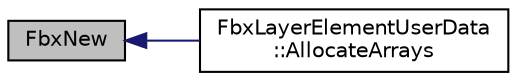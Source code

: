 digraph "FbxNew"
{
  edge [fontname="Helvetica",fontsize="10",labelfontname="Helvetica",labelfontsize="10"];
  node [fontname="Helvetica",fontsize="10",shape=record];
  rankdir="LR";
  Node40 [label="FbxNew",height=0.2,width=0.4,color="black", fillcolor="grey75", style="filled", fontcolor="black"];
  Node40 -> Node41 [dir="back",color="midnightblue",fontsize="10",style="solid",fontname="Helvetica"];
  Node41 [label="FbxLayerElementUserData\l::AllocateArrays",height=0.2,width=0.4,color="black", fillcolor="white", style="filled",URL="$class_fbx_layer_element_user_data.html#afd9b9cec3547a1a5ccde15f274128d2a"];
}
